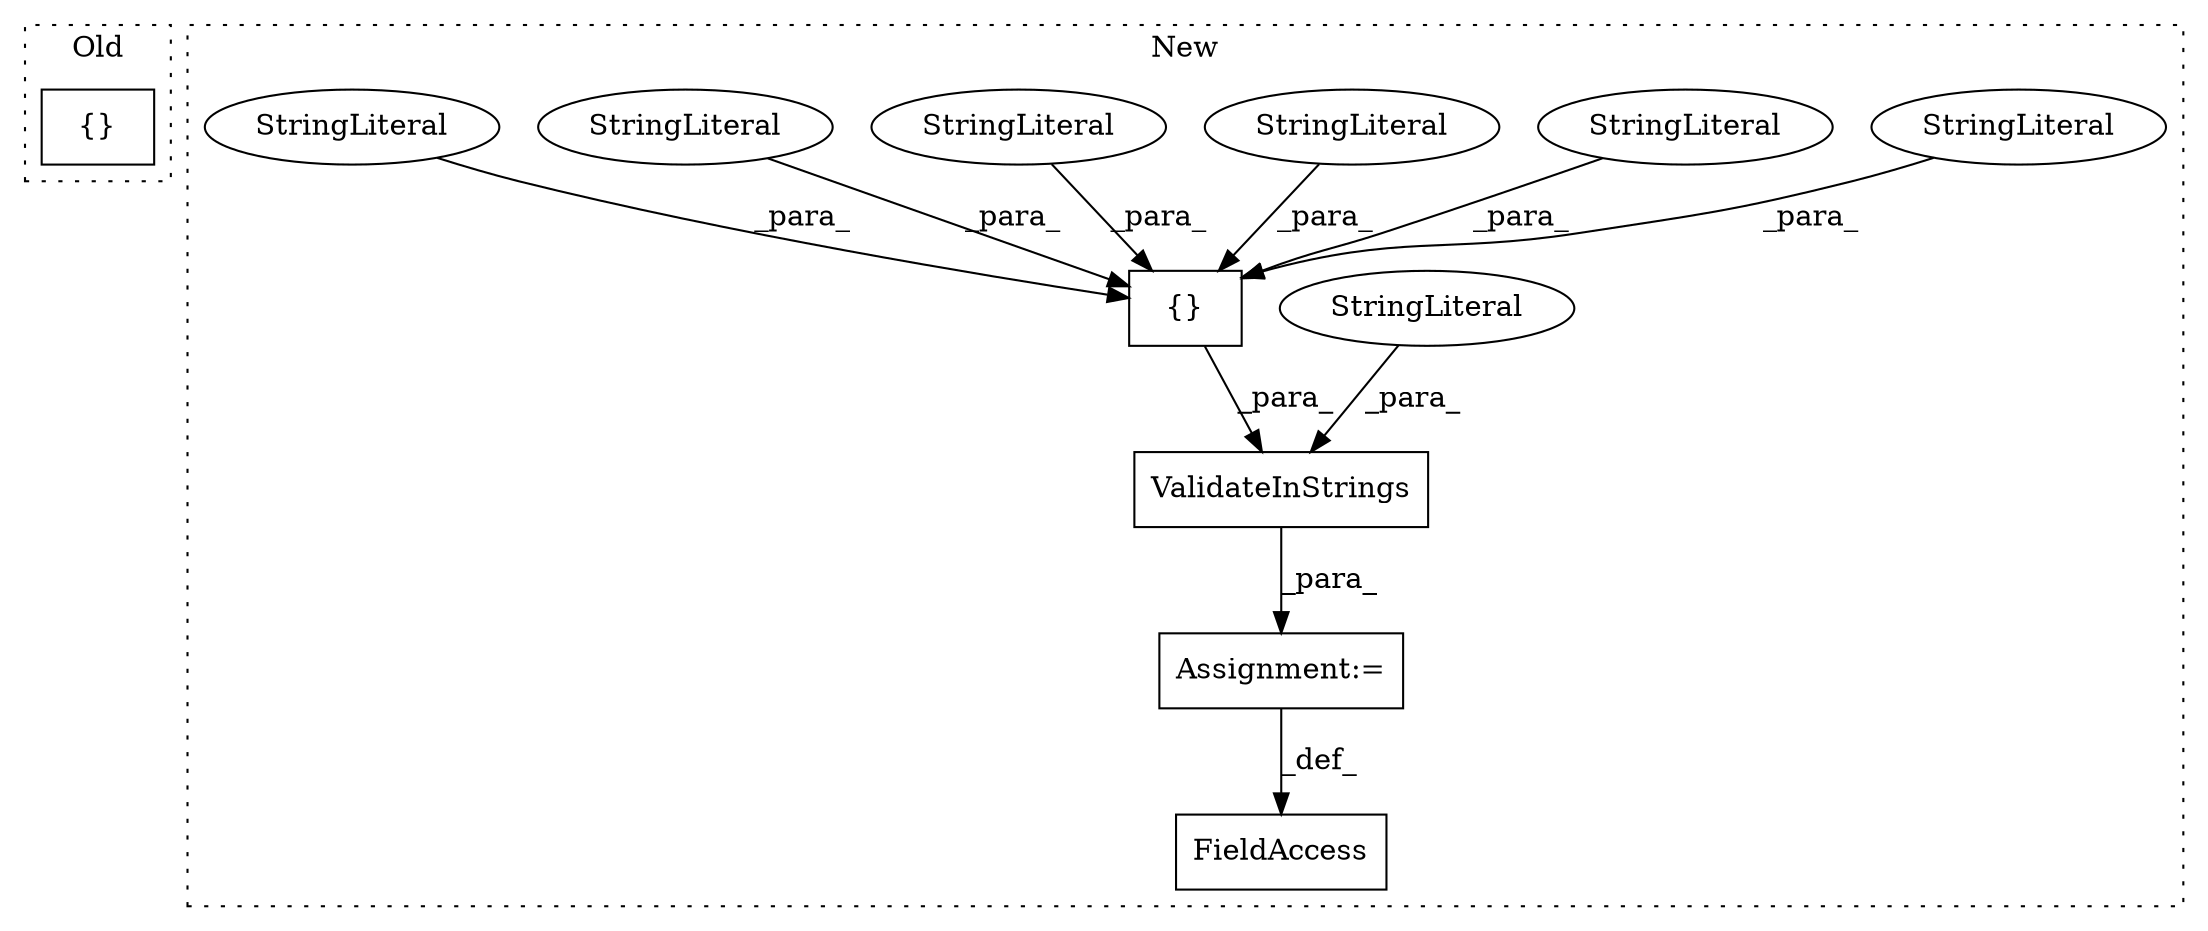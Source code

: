 digraph G {
subgraph cluster0 {
1 [label="{}" a="4" s="22733,22748" l="1,1" shape="box"];
label = "Old";
style="dotted";
}
subgraph cluster1 {
2 [label="ValidateInStrings" a="32" s="20173,20309" l="18,1" shape="box"];
3 [label="{}" a="4" s="20222,20308" l="1,1" shape="box"];
4 [label="FieldAccess" a="22" s="20151" l="21" shape="box"];
5 [label="StringLiteral" a="45" s="20283" l="18" shape="ellipse"];
6 [label="StringLiteral" a="45" s="20232" l="13" shape="ellipse"];
7 [label="StringLiteral" a="45" s="20255" l="13" shape="ellipse"];
8 [label="StringLiteral" a="45" s="20191" l="18" shape="ellipse"];
9 [label="Assignment:=" a="7" s="20172" l="1" shape="box"];
10 [label="StringLiteral" a="45" s="20223" l="8" shape="ellipse"];
11 [label="StringLiteral" a="45" s="20269" l="13" shape="ellipse"];
12 [label="StringLiteral" a="45" s="20246" l="8" shape="ellipse"];
label = "New";
style="dotted";
}
2 -> 9 [label="_para_"];
3 -> 2 [label="_para_"];
5 -> 3 [label="_para_"];
6 -> 3 [label="_para_"];
7 -> 3 [label="_para_"];
8 -> 2 [label="_para_"];
9 -> 4 [label="_def_"];
10 -> 3 [label="_para_"];
11 -> 3 [label="_para_"];
12 -> 3 [label="_para_"];
}